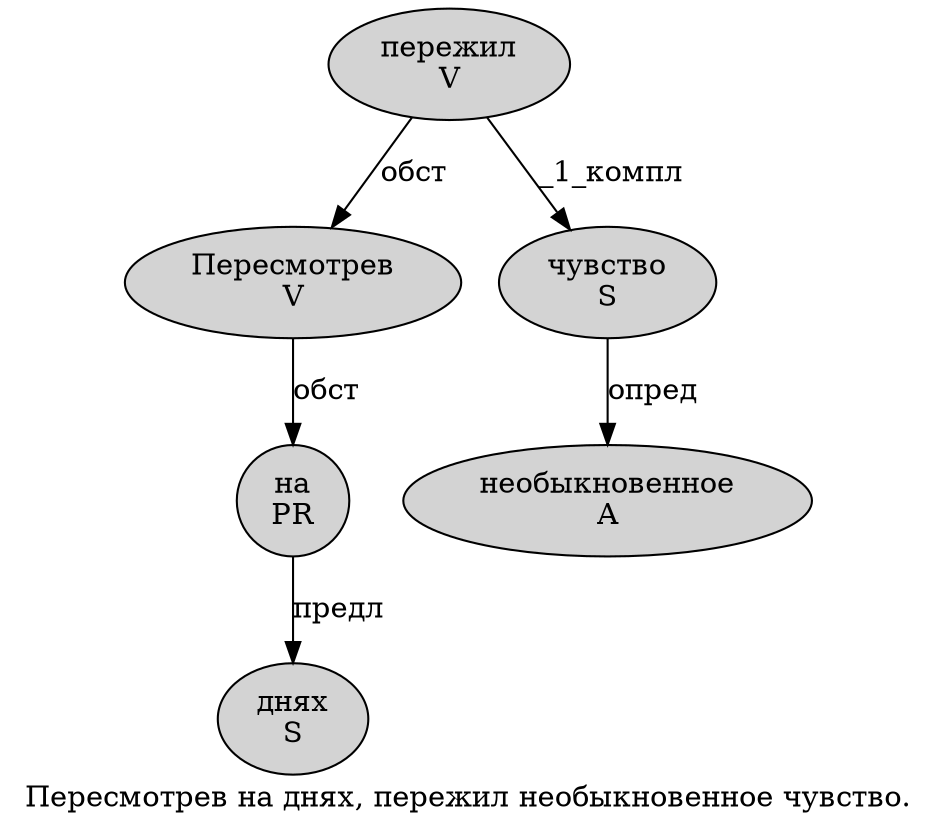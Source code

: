 digraph SENTENCE_2197 {
	graph [label="Пересмотрев на днях, пережил необыкновенное чувство."]
	node [style=filled]
		0 [label="Пересмотрев
V" color="" fillcolor=lightgray penwidth=1 shape=ellipse]
		1 [label="на
PR" color="" fillcolor=lightgray penwidth=1 shape=ellipse]
		2 [label="днях
S" color="" fillcolor=lightgray penwidth=1 shape=ellipse]
		4 [label="пережил
V" color="" fillcolor=lightgray penwidth=1 shape=ellipse]
		5 [label="необыкновенное
A" color="" fillcolor=lightgray penwidth=1 shape=ellipse]
		6 [label="чувство
S" color="" fillcolor=lightgray penwidth=1 shape=ellipse]
			4 -> 0 [label="обст"]
			4 -> 6 [label="_1_компл"]
			1 -> 2 [label="предл"]
			6 -> 5 [label="опред"]
			0 -> 1 [label="обст"]
}